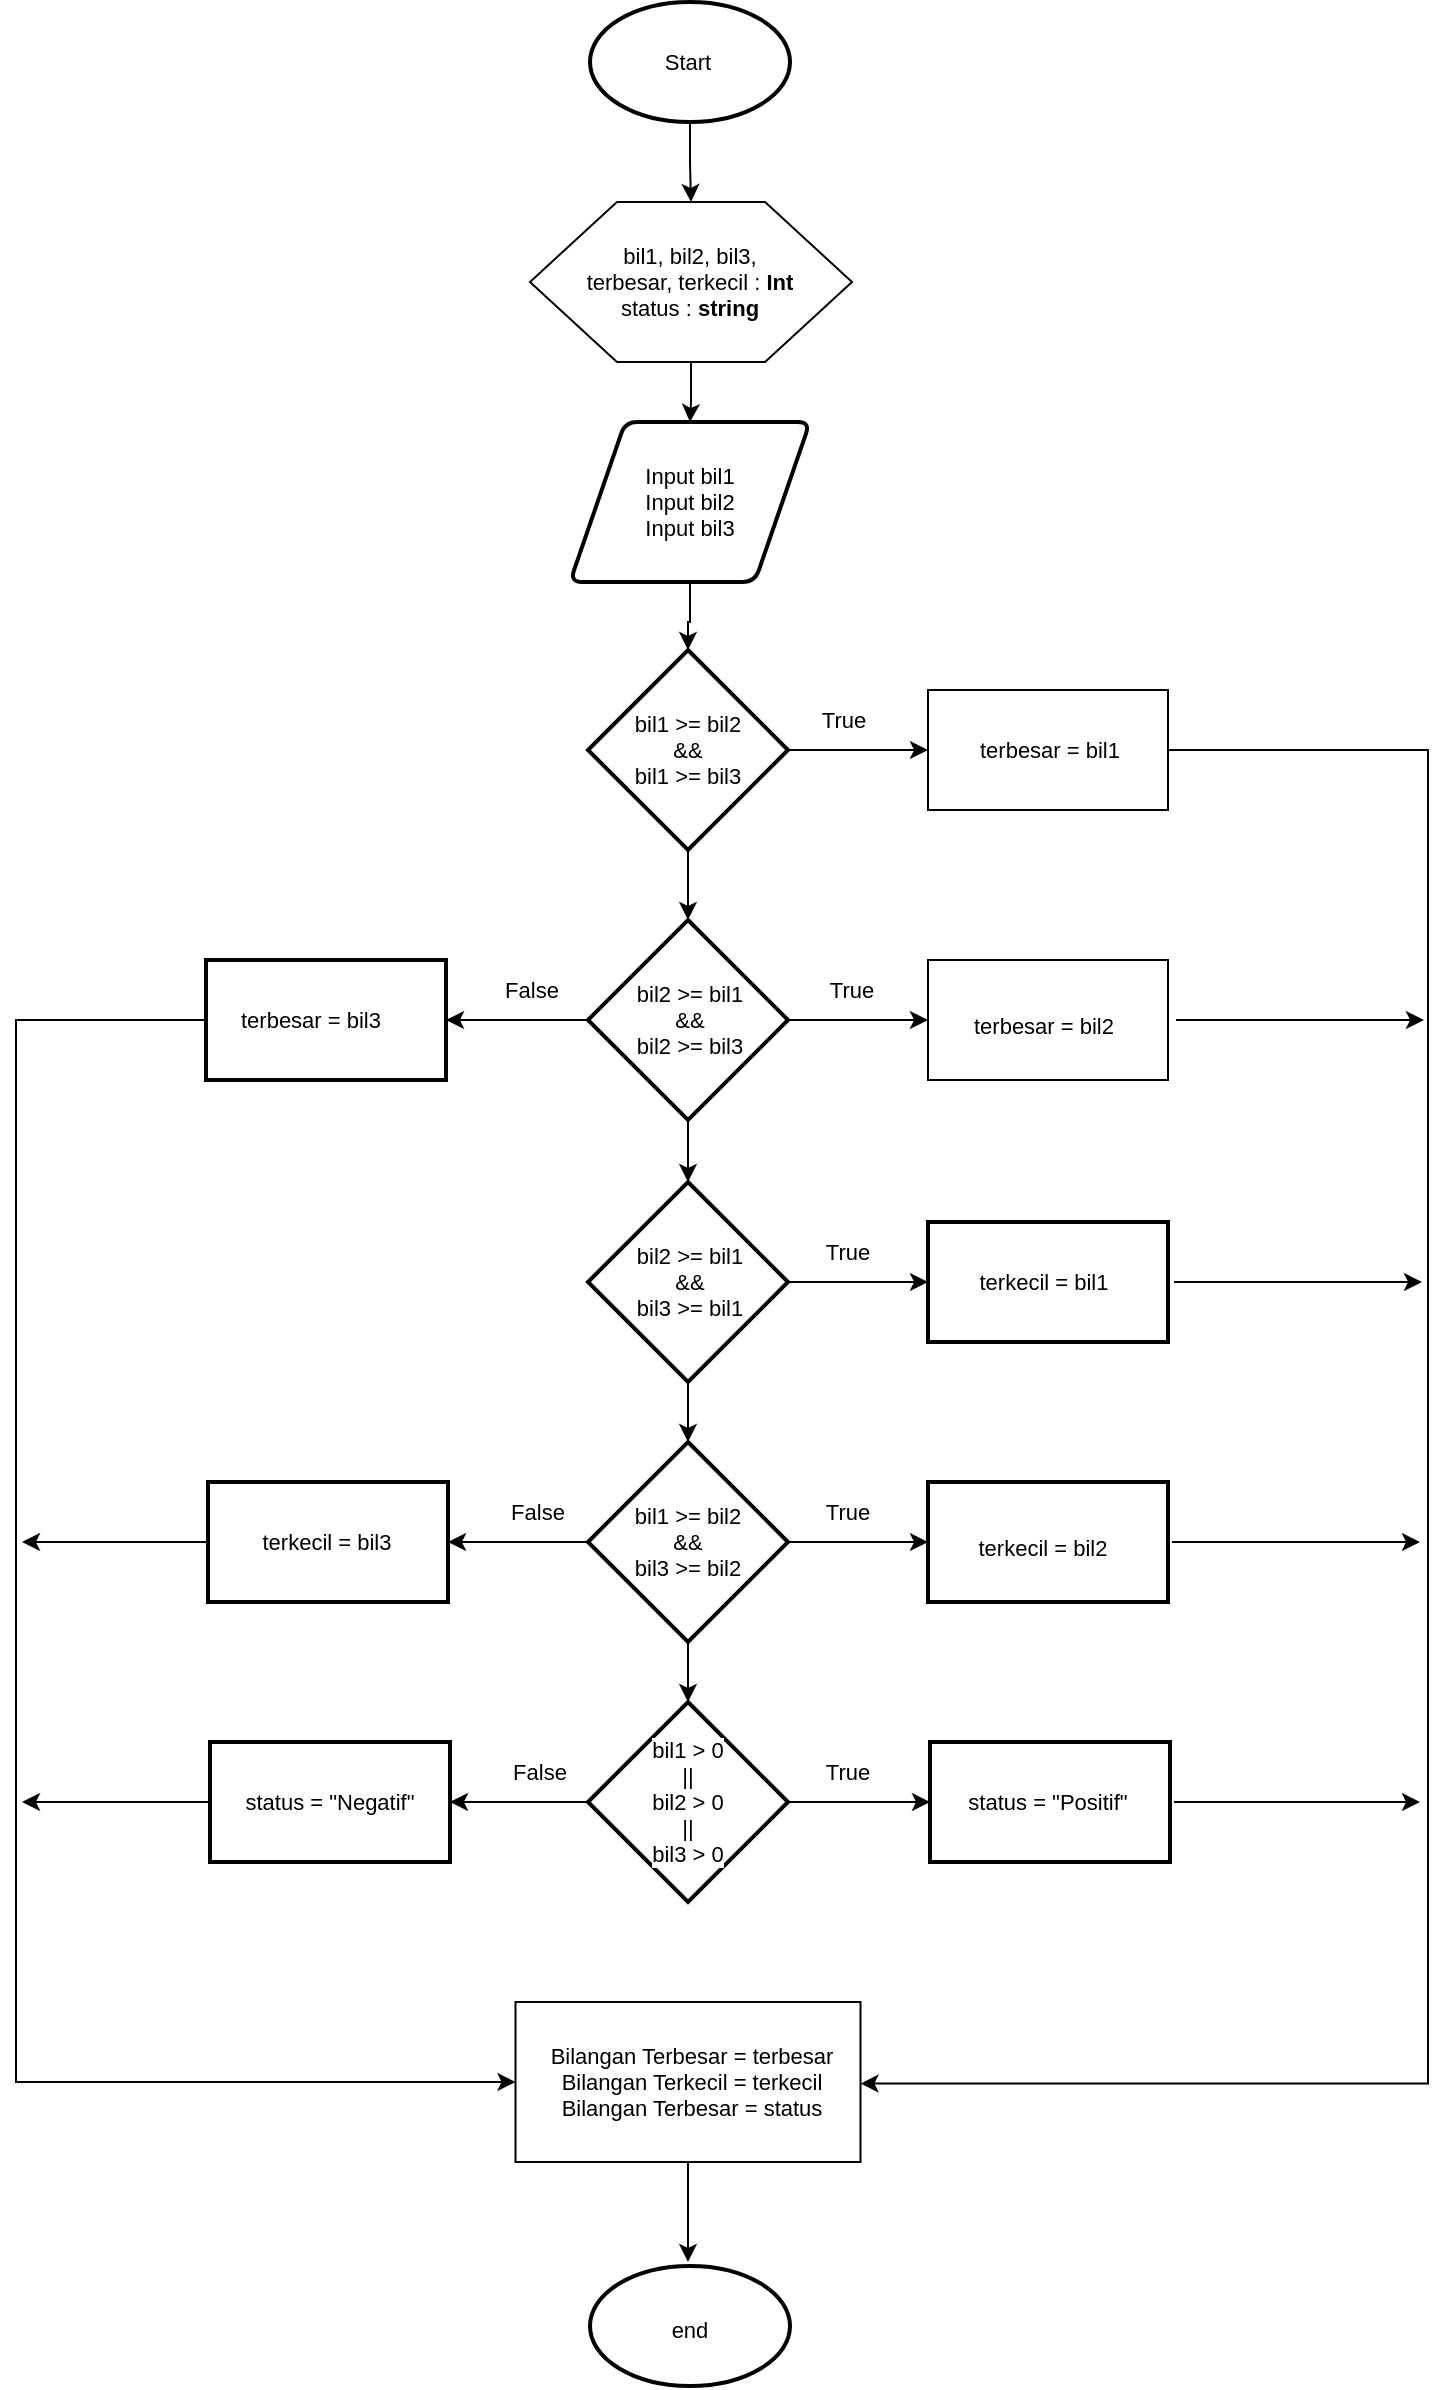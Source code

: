 <mxfile version="24.7.17">
  <diagram id="C5RBs43oDa-KdzZeNtuy" name="Page-1">
    <mxGraphModel dx="956" dy="460" grid="1" gridSize="10" guides="1" tooltips="1" connect="1" arrows="1" fold="1" page="1" pageScale="1" pageWidth="827" pageHeight="1169" math="0" shadow="0">
      <root>
        <mxCell id="WIyWlLk6GJQsqaUBKTNV-0" />
        <mxCell id="WIyWlLk6GJQsqaUBKTNV-1" parent="WIyWlLk6GJQsqaUBKTNV-0" />
        <mxCell id="jOrfWxV1WeB5Tp7_03PW-16" value="" style="edgeStyle=orthogonalEdgeStyle;rounded=0;orthogonalLoop=1;jettySize=auto;html=1;" parent="WIyWlLk6GJQsqaUBKTNV-1" source="jOrfWxV1WeB5Tp7_03PW-0" target="jOrfWxV1WeB5Tp7_03PW-2" edge="1">
          <mxGeometry relative="1" as="geometry" />
        </mxCell>
        <mxCell id="jOrfWxV1WeB5Tp7_03PW-0" value="" style="strokeWidth=2;html=1;shape=mxgraph.flowchart.start_1;whiteSpace=wrap;" parent="WIyWlLk6GJQsqaUBKTNV-1" vertex="1">
          <mxGeometry x="357" y="40" width="100" height="60" as="geometry" />
        </mxCell>
        <mxCell id="jOrfWxV1WeB5Tp7_03PW-17" value="" style="edgeStyle=orthogonalEdgeStyle;rounded=0;orthogonalLoop=1;jettySize=auto;html=1;" parent="WIyWlLk6GJQsqaUBKTNV-1" source="jOrfWxV1WeB5Tp7_03PW-2" target="jOrfWxV1WeB5Tp7_03PW-3" edge="1">
          <mxGeometry relative="1" as="geometry" />
        </mxCell>
        <mxCell id="jOrfWxV1WeB5Tp7_03PW-2" value="" style="verticalLabelPosition=bottom;verticalAlign=top;html=1;shape=hexagon;perimeter=hexagonPerimeter2;arcSize=6;size=0.27;" parent="WIyWlLk6GJQsqaUBKTNV-1" vertex="1">
          <mxGeometry x="327" y="140" width="161" height="80" as="geometry" />
        </mxCell>
        <mxCell id="jOrfWxV1WeB5Tp7_03PW-18" value="" style="edgeStyle=orthogonalEdgeStyle;rounded=0;orthogonalLoop=1;jettySize=auto;html=1;" parent="WIyWlLk6GJQsqaUBKTNV-1" source="jOrfWxV1WeB5Tp7_03PW-3" target="jOrfWxV1WeB5Tp7_03PW-5" edge="1">
          <mxGeometry relative="1" as="geometry" />
        </mxCell>
        <mxCell id="jOrfWxV1WeB5Tp7_03PW-3" value="" style="shape=parallelogram;html=1;strokeWidth=2;perimeter=parallelogramPerimeter;whiteSpace=wrap;rounded=1;arcSize=12;size=0.23;" parent="WIyWlLk6GJQsqaUBKTNV-1" vertex="1">
          <mxGeometry x="347" y="250" width="120" height="80" as="geometry" />
        </mxCell>
        <mxCell id="jOrfWxV1WeB5Tp7_03PW-7" value="" style="edgeStyle=orthogonalEdgeStyle;rounded=0;orthogonalLoop=1;jettySize=auto;html=1;" parent="WIyWlLk6GJQsqaUBKTNV-1" source="jOrfWxV1WeB5Tp7_03PW-5" target="jOrfWxV1WeB5Tp7_03PW-6" edge="1">
          <mxGeometry relative="1" as="geometry" />
        </mxCell>
        <mxCell id="jOrfWxV1WeB5Tp7_03PW-22" value="" style="edgeStyle=orthogonalEdgeStyle;rounded=0;orthogonalLoop=1;jettySize=auto;html=1;" parent="WIyWlLk6GJQsqaUBKTNV-1" source="jOrfWxV1WeB5Tp7_03PW-5" target="jOrfWxV1WeB5Tp7_03PW-19" edge="1">
          <mxGeometry relative="1" as="geometry" />
        </mxCell>
        <mxCell id="jOrfWxV1WeB5Tp7_03PW-5" value="" style="strokeWidth=2;html=1;shape=mxgraph.flowchart.decision;whiteSpace=wrap;" parent="WIyWlLk6GJQsqaUBKTNV-1" vertex="1">
          <mxGeometry x="356" y="364" width="100" height="100" as="geometry" />
        </mxCell>
        <mxCell id="jOrfWxV1WeB5Tp7_03PW-23" value="" style="edgeStyle=orthogonalEdgeStyle;rounded=0;orthogonalLoop=1;jettySize=auto;html=1;" parent="WIyWlLk6GJQsqaUBKTNV-1" source="jOrfWxV1WeB5Tp7_03PW-6" target="jOrfWxV1WeB5Tp7_03PW-20" edge="1">
          <mxGeometry relative="1" as="geometry" />
        </mxCell>
        <mxCell id="jOrfWxV1WeB5Tp7_03PW-56" value="" style="edgeStyle=orthogonalEdgeStyle;shape=connector;rounded=0;orthogonalLoop=1;jettySize=auto;html=1;strokeColor=default;align=center;verticalAlign=middle;fontFamily=Helvetica;fontSize=11;fontColor=default;labelBackgroundColor=default;endArrow=classic;" parent="WIyWlLk6GJQsqaUBKTNV-1" source="jOrfWxV1WeB5Tp7_03PW-6" target="jOrfWxV1WeB5Tp7_03PW-55" edge="1">
          <mxGeometry relative="1" as="geometry" />
        </mxCell>
        <mxCell id="jOrfWxV1WeB5Tp7_03PW-59" value="" style="edgeStyle=orthogonalEdgeStyle;shape=connector;rounded=0;orthogonalLoop=1;jettySize=auto;html=1;strokeColor=default;align=center;verticalAlign=middle;fontFamily=Helvetica;fontSize=11;fontColor=default;labelBackgroundColor=default;endArrow=classic;" parent="WIyWlLk6GJQsqaUBKTNV-1" source="jOrfWxV1WeB5Tp7_03PW-6" target="jOrfWxV1WeB5Tp7_03PW-58" edge="1">
          <mxGeometry relative="1" as="geometry" />
        </mxCell>
        <mxCell id="jOrfWxV1WeB5Tp7_03PW-6" value="" style="strokeWidth=2;html=1;shape=mxgraph.flowchart.decision;whiteSpace=wrap;" parent="WIyWlLk6GJQsqaUBKTNV-1" vertex="1">
          <mxGeometry x="356" y="499" width="100" height="100" as="geometry" />
        </mxCell>
        <mxCell id="jOrfWxV1WeB5Tp7_03PW-19" value="" style="rounded=0;whiteSpace=wrap;html=1;" parent="WIyWlLk6GJQsqaUBKTNV-1" vertex="1">
          <mxGeometry x="526" y="384" width="120" height="60" as="geometry" />
        </mxCell>
        <mxCell id="jOrfWxV1WeB5Tp7_03PW-100" value="" style="edgeStyle=orthogonalEdgeStyle;shape=connector;rounded=0;orthogonalLoop=1;jettySize=auto;html=1;strokeColor=default;align=center;verticalAlign=middle;fontFamily=Helvetica;fontSize=11;fontColor=default;labelBackgroundColor=default;endArrow=classic;" parent="WIyWlLk6GJQsqaUBKTNV-1" edge="1">
          <mxGeometry relative="1" as="geometry">
            <mxPoint x="650" y="549.0" as="sourcePoint" />
            <mxPoint x="774" y="549" as="targetPoint" />
          </mxGeometry>
        </mxCell>
        <mxCell id="jOrfWxV1WeB5Tp7_03PW-20" value="" style="rounded=0;whiteSpace=wrap;html=1;" parent="WIyWlLk6GJQsqaUBKTNV-1" vertex="1">
          <mxGeometry x="526" y="519" width="120" height="60" as="geometry" />
        </mxCell>
        <mxCell id="jOrfWxV1WeB5Tp7_03PW-39" value="Start" style="text;strokeColor=none;align=center;fillColor=none;html=1;verticalAlign=middle;whiteSpace=wrap;rounded=0;fontFamily=Helvetica;fontSize=11;fontColor=default;labelBackgroundColor=default;" parent="WIyWlLk6GJQsqaUBKTNV-1" vertex="1">
          <mxGeometry x="376" y="55" width="60" height="30" as="geometry" />
        </mxCell>
        <mxCell id="jOrfWxV1WeB5Tp7_03PW-47" value="bil1, bil2, bil3, terbesar, terkecil : &lt;b&gt;Int&lt;/b&gt;&lt;div&gt;status : &lt;b&gt;string&lt;/b&gt;&lt;/div&gt;" style="text;strokeColor=none;align=center;fillColor=none;html=1;verticalAlign=middle;whiteSpace=wrap;rounded=0;fontFamily=Helvetica;fontSize=11;fontColor=default;labelBackgroundColor=default;" parent="WIyWlLk6GJQsqaUBKTNV-1" vertex="1">
          <mxGeometry x="354.38" y="173.5" width="106.25" height="13" as="geometry" />
        </mxCell>
        <mxCell id="jOrfWxV1WeB5Tp7_03PW-48" value="Input bil1&lt;div&gt;Input bil2&lt;/div&gt;&lt;div&gt;Input bil3&lt;/div&gt;" style="text;strokeColor=none;align=center;fillColor=none;html=1;verticalAlign=middle;whiteSpace=wrap;rounded=0;fontFamily=Helvetica;fontSize=11;fontColor=default;labelBackgroundColor=default;" parent="WIyWlLk6GJQsqaUBKTNV-1" vertex="1">
          <mxGeometry x="377" y="275" width="60" height="30" as="geometry" />
        </mxCell>
        <mxCell id="jOrfWxV1WeB5Tp7_03PW-49" value="bil1 &amp;gt;= bil2 &amp;amp;&amp;amp;&lt;div&gt;bil1 &amp;gt;= bil3&lt;/div&gt;" style="text;strokeColor=none;align=center;fillColor=none;html=1;verticalAlign=middle;whiteSpace=wrap;rounded=0;fontFamily=Helvetica;fontSize=11;fontColor=default;labelBackgroundColor=default;" parent="WIyWlLk6GJQsqaUBKTNV-1" vertex="1">
          <mxGeometry x="376" y="399" width="60" height="30" as="geometry" />
        </mxCell>
        <mxCell id="jOrfWxV1WeB5Tp7_03PW-50" value="bil2 &amp;gt;= bil1&lt;div&gt;&amp;amp;&amp;amp;&lt;/div&gt;&lt;div&gt;bil2 &amp;gt;= bil3&lt;/div&gt;" style="text;strokeColor=none;align=center;fillColor=none;html=1;verticalAlign=middle;whiteSpace=wrap;rounded=0;fontFamily=Helvetica;fontSize=11;fontColor=default;labelBackgroundColor=default;" parent="WIyWlLk6GJQsqaUBKTNV-1" vertex="1">
          <mxGeometry x="377" y="534" width="60" height="30" as="geometry" />
        </mxCell>
        <mxCell id="jOrfWxV1WeB5Tp7_03PW-51" value="terbesar = bil1" style="text;strokeColor=none;align=center;fillColor=none;html=1;verticalAlign=middle;whiteSpace=wrap;rounded=0;fontFamily=Helvetica;fontSize=11;fontColor=default;labelBackgroundColor=default;rotation=0;" parent="WIyWlLk6GJQsqaUBKTNV-1" vertex="1">
          <mxGeometry x="549" y="393.5" width="76" height="41" as="geometry" />
        </mxCell>
        <mxCell id="jOrfWxV1WeB5Tp7_03PW-52" value="terbesar = bil2" style="text;strokeColor=none;align=center;fillColor=none;html=1;verticalAlign=middle;whiteSpace=wrap;rounded=0;fontFamily=Helvetica;fontSize=11;fontColor=default;labelBackgroundColor=default;" parent="WIyWlLk6GJQsqaUBKTNV-1" vertex="1">
          <mxGeometry x="545.5" y="534" width="76" height="36" as="geometry" />
        </mxCell>
        <mxCell id="jOrfWxV1WeB5Tp7_03PW-120" value="" style="edgeStyle=elbowEdgeStyle;shape=connector;rounded=0;orthogonalLoop=1;jettySize=auto;html=1;strokeColor=default;align=center;verticalAlign=middle;fontFamily=Helvetica;fontSize=11;fontColor=default;labelBackgroundColor=default;endArrow=classic;entryX=0;entryY=0.5;entryDx=0;entryDy=0;" parent="WIyWlLk6GJQsqaUBKTNV-1" source="jOrfWxV1WeB5Tp7_03PW-55" target="jOrfWxV1WeB5Tp7_03PW-104" edge="1">
          <mxGeometry relative="1" as="geometry">
            <mxPoint x="70" y="1080" as="targetPoint" />
            <Array as="points">
              <mxPoint x="70" y="820" />
            </Array>
          </mxGeometry>
        </mxCell>
        <mxCell id="jOrfWxV1WeB5Tp7_03PW-55" value="" style="whiteSpace=wrap;html=1;strokeWidth=2;" parent="WIyWlLk6GJQsqaUBKTNV-1" vertex="1">
          <mxGeometry x="165" y="519" width="120" height="60" as="geometry" />
        </mxCell>
        <mxCell id="jOrfWxV1WeB5Tp7_03PW-57" value="terbesar = bil3" style="text;strokeColor=none;align=center;fillColor=none;html=1;verticalAlign=middle;whiteSpace=wrap;rounded=0;fontFamily=Helvetica;fontSize=11;fontColor=default;labelBackgroundColor=default;" parent="WIyWlLk6GJQsqaUBKTNV-1" vertex="1">
          <mxGeometry x="181" y="531" width="73" height="36" as="geometry" />
        </mxCell>
        <mxCell id="jOrfWxV1WeB5Tp7_03PW-61" value="" style="edgeStyle=orthogonalEdgeStyle;shape=connector;rounded=0;orthogonalLoop=1;jettySize=auto;html=1;strokeColor=default;align=center;verticalAlign=middle;fontFamily=Helvetica;fontSize=11;fontColor=default;labelBackgroundColor=default;endArrow=classic;" parent="WIyWlLk6GJQsqaUBKTNV-1" source="jOrfWxV1WeB5Tp7_03PW-58" target="jOrfWxV1WeB5Tp7_03PW-60" edge="1">
          <mxGeometry relative="1" as="geometry" />
        </mxCell>
        <mxCell id="jOrfWxV1WeB5Tp7_03PW-65" value="" style="edgeStyle=orthogonalEdgeStyle;shape=connector;rounded=0;orthogonalLoop=1;jettySize=auto;html=1;strokeColor=default;align=center;verticalAlign=middle;fontFamily=Helvetica;fontSize=11;fontColor=default;labelBackgroundColor=default;endArrow=classic;" parent="WIyWlLk6GJQsqaUBKTNV-1" source="jOrfWxV1WeB5Tp7_03PW-58" target="jOrfWxV1WeB5Tp7_03PW-64" edge="1">
          <mxGeometry relative="1" as="geometry" />
        </mxCell>
        <mxCell id="jOrfWxV1WeB5Tp7_03PW-58" value="" style="strokeWidth=2;html=1;shape=mxgraph.flowchart.decision;whiteSpace=wrap;" parent="WIyWlLk6GJQsqaUBKTNV-1" vertex="1">
          <mxGeometry x="356" y="630" width="100" height="100" as="geometry" />
        </mxCell>
        <mxCell id="jOrfWxV1WeB5Tp7_03PW-63" value="" style="edgeStyle=orthogonalEdgeStyle;shape=connector;rounded=0;orthogonalLoop=1;jettySize=auto;html=1;strokeColor=default;align=center;verticalAlign=middle;fontFamily=Helvetica;fontSize=11;fontColor=default;labelBackgroundColor=default;endArrow=classic;" parent="WIyWlLk6GJQsqaUBKTNV-1" source="jOrfWxV1WeB5Tp7_03PW-60" target="jOrfWxV1WeB5Tp7_03PW-62" edge="1">
          <mxGeometry relative="1" as="geometry" />
        </mxCell>
        <mxCell id="jOrfWxV1WeB5Tp7_03PW-67" value="" style="edgeStyle=orthogonalEdgeStyle;shape=connector;rounded=0;orthogonalLoop=1;jettySize=auto;html=1;strokeColor=default;align=center;verticalAlign=middle;fontFamily=Helvetica;fontSize=11;fontColor=default;labelBackgroundColor=default;endArrow=classic;" parent="WIyWlLk6GJQsqaUBKTNV-1" source="jOrfWxV1WeB5Tp7_03PW-60" target="jOrfWxV1WeB5Tp7_03PW-66" edge="1">
          <mxGeometry relative="1" as="geometry" />
        </mxCell>
        <mxCell id="jOrfWxV1WeB5Tp7_03PW-69" value="" style="edgeStyle=orthogonalEdgeStyle;shape=connector;rounded=0;orthogonalLoop=1;jettySize=auto;html=1;strokeColor=default;align=center;verticalAlign=middle;fontFamily=Helvetica;fontSize=11;fontColor=default;labelBackgroundColor=default;endArrow=classic;" parent="WIyWlLk6GJQsqaUBKTNV-1" source="jOrfWxV1WeB5Tp7_03PW-60" target="jOrfWxV1WeB5Tp7_03PW-68" edge="1">
          <mxGeometry relative="1" as="geometry" />
        </mxCell>
        <mxCell id="jOrfWxV1WeB5Tp7_03PW-60" value="" style="strokeWidth=2;html=1;shape=mxgraph.flowchart.decision;whiteSpace=wrap;" parent="WIyWlLk6GJQsqaUBKTNV-1" vertex="1">
          <mxGeometry x="356" y="760" width="100" height="100" as="geometry" />
        </mxCell>
        <mxCell id="jOrfWxV1WeB5Tp7_03PW-71" value="" style="edgeStyle=orthogonalEdgeStyle;shape=connector;rounded=0;orthogonalLoop=1;jettySize=auto;html=1;strokeColor=default;align=center;verticalAlign=middle;fontFamily=Helvetica;fontSize=11;fontColor=default;labelBackgroundColor=default;endArrow=classic;" parent="WIyWlLk6GJQsqaUBKTNV-1" source="jOrfWxV1WeB5Tp7_03PW-62" target="jOrfWxV1WeB5Tp7_03PW-70" edge="1">
          <mxGeometry relative="1" as="geometry" />
        </mxCell>
        <mxCell id="jOrfWxV1WeB5Tp7_03PW-73" value="" style="edgeStyle=orthogonalEdgeStyle;shape=connector;rounded=0;orthogonalLoop=1;jettySize=auto;html=1;strokeColor=default;align=center;verticalAlign=middle;fontFamily=Helvetica;fontSize=11;fontColor=default;labelBackgroundColor=default;endArrow=classic;" parent="WIyWlLk6GJQsqaUBKTNV-1" source="jOrfWxV1WeB5Tp7_03PW-62" target="jOrfWxV1WeB5Tp7_03PW-72" edge="1">
          <mxGeometry relative="1" as="geometry" />
        </mxCell>
        <mxCell id="jOrfWxV1WeB5Tp7_03PW-62" value="" style="strokeWidth=2;html=1;shape=mxgraph.flowchart.decision;whiteSpace=wrap;" parent="WIyWlLk6GJQsqaUBKTNV-1" vertex="1">
          <mxGeometry x="356" y="890" width="100" height="100" as="geometry" />
        </mxCell>
        <mxCell id="jOrfWxV1WeB5Tp7_03PW-102" value="" style="edgeStyle=orthogonalEdgeStyle;shape=connector;rounded=0;orthogonalLoop=1;jettySize=auto;html=1;strokeColor=default;align=center;verticalAlign=middle;fontFamily=Helvetica;fontSize=11;fontColor=default;labelBackgroundColor=default;endArrow=classic;" parent="WIyWlLk6GJQsqaUBKTNV-1" edge="1">
          <mxGeometry relative="1" as="geometry">
            <mxPoint x="649" y="680" as="sourcePoint" />
            <mxPoint x="773" y="680" as="targetPoint" />
          </mxGeometry>
        </mxCell>
        <mxCell id="jOrfWxV1WeB5Tp7_03PW-64" value="" style="whiteSpace=wrap;html=1;strokeWidth=2;" parent="WIyWlLk6GJQsqaUBKTNV-1" vertex="1">
          <mxGeometry x="526" y="650" width="120" height="60" as="geometry" />
        </mxCell>
        <mxCell id="jOrfWxV1WeB5Tp7_03PW-108" value="" style="edgeStyle=orthogonalEdgeStyle;shape=connector;rounded=0;orthogonalLoop=1;jettySize=auto;html=1;strokeColor=default;align=center;verticalAlign=middle;fontFamily=Helvetica;fontSize=11;fontColor=default;labelBackgroundColor=default;endArrow=classic;" parent="WIyWlLk6GJQsqaUBKTNV-1" edge="1">
          <mxGeometry relative="1" as="geometry">
            <mxPoint x="648" y="810" as="sourcePoint" />
            <mxPoint x="772" y="810" as="targetPoint" />
          </mxGeometry>
        </mxCell>
        <mxCell id="jOrfWxV1WeB5Tp7_03PW-66" value="" style="whiteSpace=wrap;html=1;strokeWidth=2;" parent="WIyWlLk6GJQsqaUBKTNV-1" vertex="1">
          <mxGeometry x="526" y="780" width="120" height="60" as="geometry" />
        </mxCell>
        <mxCell id="jOrfWxV1WeB5Tp7_03PW-124" value="" style="edgeStyle=orthogonalEdgeStyle;shape=connector;rounded=0;orthogonalLoop=1;jettySize=auto;html=1;strokeColor=default;align=center;verticalAlign=middle;fontFamily=Helvetica;fontSize=11;fontColor=default;labelBackgroundColor=default;endArrow=classic;exitX=0;exitY=0.5;exitDx=0;exitDy=0;" parent="WIyWlLk6GJQsqaUBKTNV-1" source="jOrfWxV1WeB5Tp7_03PW-68" edge="1">
          <mxGeometry relative="1" as="geometry">
            <mxPoint x="159" y="810" as="sourcePoint" />
            <mxPoint x="73" y="810" as="targetPoint" />
          </mxGeometry>
        </mxCell>
        <mxCell id="jOrfWxV1WeB5Tp7_03PW-68" value="" style="whiteSpace=wrap;html=1;strokeWidth=2;" parent="WIyWlLk6GJQsqaUBKTNV-1" vertex="1">
          <mxGeometry x="166" y="780" width="120" height="60" as="geometry" />
        </mxCell>
        <mxCell id="jOrfWxV1WeB5Tp7_03PW-110" value="" style="edgeStyle=orthogonalEdgeStyle;shape=connector;rounded=0;orthogonalLoop=1;jettySize=auto;html=1;strokeColor=default;align=center;verticalAlign=middle;fontFamily=Helvetica;fontSize=11;fontColor=default;labelBackgroundColor=default;endArrow=classic;" parent="WIyWlLk6GJQsqaUBKTNV-1" edge="1">
          <mxGeometry relative="1" as="geometry">
            <mxPoint x="649" y="940" as="sourcePoint" />
            <mxPoint x="772" y="940" as="targetPoint" />
          </mxGeometry>
        </mxCell>
        <mxCell id="jOrfWxV1WeB5Tp7_03PW-70" value="" style="whiteSpace=wrap;html=1;strokeWidth=2;" parent="WIyWlLk6GJQsqaUBKTNV-1" vertex="1">
          <mxGeometry x="527" y="910" width="120" height="60" as="geometry" />
        </mxCell>
        <mxCell id="jOrfWxV1WeB5Tp7_03PW-126" value="" style="edgeStyle=orthogonalEdgeStyle;shape=connector;rounded=0;orthogonalLoop=1;jettySize=auto;html=1;strokeColor=default;align=center;verticalAlign=middle;fontFamily=Helvetica;fontSize=11;fontColor=default;labelBackgroundColor=default;endArrow=classic;exitX=0;exitY=0.5;exitDx=0;exitDy=0;" parent="WIyWlLk6GJQsqaUBKTNV-1" source="jOrfWxV1WeB5Tp7_03PW-72" edge="1">
          <mxGeometry relative="1" as="geometry">
            <mxPoint x="160" y="940" as="sourcePoint" />
            <mxPoint x="73" y="940" as="targetPoint" />
          </mxGeometry>
        </mxCell>
        <mxCell id="jOrfWxV1WeB5Tp7_03PW-72" value="" style="whiteSpace=wrap;html=1;strokeWidth=2;" parent="WIyWlLk6GJQsqaUBKTNV-1" vertex="1">
          <mxGeometry x="167" y="910" width="120" height="60" as="geometry" />
        </mxCell>
        <mxCell id="jOrfWxV1WeB5Tp7_03PW-75" value="" style="strokeWidth=2;html=1;shape=mxgraph.flowchart.start_1;whiteSpace=wrap;" parent="WIyWlLk6GJQsqaUBKTNV-1" vertex="1">
          <mxGeometry x="357" y="1172" width="100" height="60" as="geometry" />
        </mxCell>
        <mxCell id="jOrfWxV1WeB5Tp7_03PW-77" value="bil2 &amp;gt;= bil1&lt;div&gt;&amp;amp;&amp;amp;&lt;/div&gt;&lt;div&gt;bil3 &amp;gt;= bil1&lt;/div&gt;" style="text;strokeColor=none;align=center;fillColor=none;html=1;verticalAlign=middle;whiteSpace=wrap;rounded=0;fontFamily=Helvetica;fontSize=11;fontColor=default;labelBackgroundColor=default;" parent="WIyWlLk6GJQsqaUBKTNV-1" vertex="1">
          <mxGeometry x="377" y="665" width="60" height="30" as="geometry" />
        </mxCell>
        <mxCell id="jOrfWxV1WeB5Tp7_03PW-78" value="bil1 &amp;gt;= bil2&lt;div&gt;&amp;amp;&amp;amp;&lt;/div&gt;&lt;div&gt;bil3 &amp;gt;= bil2&lt;/div&gt;" style="text;strokeColor=none;align=center;fillColor=none;html=1;verticalAlign=middle;whiteSpace=wrap;rounded=0;fontFamily=Helvetica;fontSize=11;fontColor=default;labelBackgroundColor=default;" parent="WIyWlLk6GJQsqaUBKTNV-1" vertex="1">
          <mxGeometry x="376" y="795" width="60" height="30" as="geometry" />
        </mxCell>
        <mxCell id="jOrfWxV1WeB5Tp7_03PW-79" value="terkecil = bil1" style="text;strokeColor=none;align=center;fillColor=none;html=1;verticalAlign=middle;whiteSpace=wrap;rounded=0;fontFamily=Helvetica;fontSize=11;fontColor=default;labelBackgroundColor=default;" parent="WIyWlLk6GJQsqaUBKTNV-1" vertex="1">
          <mxGeometry x="545.5" y="662" width="76" height="35" as="geometry" />
        </mxCell>
        <mxCell id="jOrfWxV1WeB5Tp7_03PW-80" value="terkecil = bil2" style="text;strokeColor=none;align=center;fillColor=none;html=1;verticalAlign=middle;whiteSpace=wrap;rounded=0;fontFamily=Helvetica;fontSize=11;fontColor=default;labelBackgroundColor=default;" parent="WIyWlLk6GJQsqaUBKTNV-1" vertex="1">
          <mxGeometry x="550" y="798" width="67" height="30" as="geometry" />
        </mxCell>
        <mxCell id="jOrfWxV1WeB5Tp7_03PW-81" value="terkecil = bil3" style="text;strokeColor=none;align=center;fillColor=none;html=1;verticalAlign=middle;whiteSpace=wrap;rounded=0;fontFamily=Helvetica;fontSize=11;fontColor=default;labelBackgroundColor=default;" parent="WIyWlLk6GJQsqaUBKTNV-1" vertex="1">
          <mxGeometry x="187.5" y="795" width="75" height="30" as="geometry" />
        </mxCell>
        <mxCell id="jOrfWxV1WeB5Tp7_03PW-83" value="status = &quot;Positif&quot;" style="text;strokeColor=none;align=center;fillColor=none;html=1;verticalAlign=middle;whiteSpace=wrap;rounded=0;fontFamily=Helvetica;fontSize=11;fontColor=default;labelBackgroundColor=default;" parent="WIyWlLk6GJQsqaUBKTNV-1" vertex="1">
          <mxGeometry x="541" y="925" width="90" height="30" as="geometry" />
        </mxCell>
        <mxCell id="jOrfWxV1WeB5Tp7_03PW-84" value="status = &quot;Negatif&quot;" style="text;strokeColor=none;align=center;fillColor=none;html=1;verticalAlign=middle;whiteSpace=wrap;rounded=0;fontFamily=Helvetica;fontSize=11;fontColor=default;labelBackgroundColor=default;" parent="WIyWlLk6GJQsqaUBKTNV-1" vertex="1">
          <mxGeometry x="181" y="925" width="92" height="30" as="geometry" />
        </mxCell>
        <mxCell id="jOrfWxV1WeB5Tp7_03PW-85" value="bil1 &amp;gt; 0&lt;div&gt;||&lt;/div&gt;&lt;div&gt;bil2 &amp;gt; 0&lt;/div&gt;&lt;div&gt;||&lt;/div&gt;&lt;div&gt;bil3 &amp;gt; 0&lt;/div&gt;" style="text;strokeColor=none;align=center;fillColor=none;html=1;verticalAlign=middle;whiteSpace=wrap;rounded=0;fontFamily=Helvetica;fontSize=11;fontColor=default;labelBackgroundColor=default;" parent="WIyWlLk6GJQsqaUBKTNV-1" vertex="1">
          <mxGeometry x="360" y="925" width="92" height="30" as="geometry" />
        </mxCell>
        <mxCell id="jOrfWxV1WeB5Tp7_03PW-86" value="end" style="text;strokeColor=none;align=center;fillColor=none;html=1;verticalAlign=middle;whiteSpace=wrap;rounded=0;fontFamily=Helvetica;fontSize=11;fontColor=default;labelBackgroundColor=default;" parent="WIyWlLk6GJQsqaUBKTNV-1" vertex="1">
          <mxGeometry x="361" y="1189" width="92" height="30" as="geometry" />
        </mxCell>
        <mxCell id="jOrfWxV1WeB5Tp7_03PW-87" value="True" style="text;strokeColor=none;align=center;fillColor=none;html=1;verticalAlign=middle;whiteSpace=wrap;rounded=0;fontFamily=Helvetica;fontSize=11;fontColor=default;labelBackgroundColor=default;" parent="WIyWlLk6GJQsqaUBKTNV-1" vertex="1">
          <mxGeometry x="453.5" y="384" width="60" height="30" as="geometry" />
        </mxCell>
        <mxCell id="jOrfWxV1WeB5Tp7_03PW-88" value="True" style="text;strokeColor=none;align=center;fillColor=none;html=1;verticalAlign=middle;whiteSpace=wrap;rounded=0;fontFamily=Helvetica;fontSize=11;fontColor=default;labelBackgroundColor=default;" parent="WIyWlLk6GJQsqaUBKTNV-1" vertex="1">
          <mxGeometry x="457.5" y="519" width="60" height="30" as="geometry" />
        </mxCell>
        <mxCell id="jOrfWxV1WeB5Tp7_03PW-89" value="False" style="text;strokeColor=none;align=center;fillColor=none;html=1;verticalAlign=middle;whiteSpace=wrap;rounded=0;fontFamily=Helvetica;fontSize=11;fontColor=default;labelBackgroundColor=default;" parent="WIyWlLk6GJQsqaUBKTNV-1" vertex="1">
          <mxGeometry x="297.5" y="519" width="60" height="30" as="geometry" />
        </mxCell>
        <mxCell id="jOrfWxV1WeB5Tp7_03PW-90" value="True" style="text;strokeColor=none;align=center;fillColor=none;html=1;verticalAlign=middle;whiteSpace=wrap;rounded=0;fontFamily=Helvetica;fontSize=11;fontColor=default;labelBackgroundColor=default;" parent="WIyWlLk6GJQsqaUBKTNV-1" vertex="1">
          <mxGeometry x="456" y="650" width="60" height="30" as="geometry" />
        </mxCell>
        <mxCell id="jOrfWxV1WeB5Tp7_03PW-91" value="True" style="text;strokeColor=none;align=center;fillColor=none;html=1;verticalAlign=middle;whiteSpace=wrap;rounded=0;fontFamily=Helvetica;fontSize=11;fontColor=default;labelBackgroundColor=default;" parent="WIyWlLk6GJQsqaUBKTNV-1" vertex="1">
          <mxGeometry x="456" y="780" width="60" height="30" as="geometry" />
        </mxCell>
        <mxCell id="jOrfWxV1WeB5Tp7_03PW-94" value="True" style="text;strokeColor=none;align=center;fillColor=none;html=1;verticalAlign=middle;whiteSpace=wrap;rounded=0;fontFamily=Helvetica;fontSize=11;fontColor=default;labelBackgroundColor=default;" parent="WIyWlLk6GJQsqaUBKTNV-1" vertex="1">
          <mxGeometry x="456" y="910" width="60" height="30" as="geometry" />
        </mxCell>
        <mxCell id="jOrfWxV1WeB5Tp7_03PW-95" value="False" style="text;strokeColor=none;align=center;fillColor=none;html=1;verticalAlign=middle;whiteSpace=wrap;rounded=0;fontFamily=Helvetica;fontSize=11;fontColor=default;labelBackgroundColor=default;" parent="WIyWlLk6GJQsqaUBKTNV-1" vertex="1">
          <mxGeometry x="301" y="780" width="60" height="30" as="geometry" />
        </mxCell>
        <mxCell id="jOrfWxV1WeB5Tp7_03PW-96" value="False" style="text;strokeColor=none;align=center;fillColor=none;html=1;verticalAlign=middle;whiteSpace=wrap;rounded=0;fontFamily=Helvetica;fontSize=11;fontColor=default;labelBackgroundColor=default;" parent="WIyWlLk6GJQsqaUBKTNV-1" vertex="1">
          <mxGeometry x="301.5" y="910" width="60" height="30" as="geometry" />
        </mxCell>
        <mxCell id="jOrfWxV1WeB5Tp7_03PW-97" value="" style="endArrow=classic;html=1;rounded=0;strokeColor=default;align=center;verticalAlign=middle;fontFamily=Helvetica;fontSize=11;fontColor=default;labelBackgroundColor=default;edgeStyle=orthogonalEdgeStyle;exitX=1;exitY=0.5;exitDx=0;exitDy=0;" parent="WIyWlLk6GJQsqaUBKTNV-1" source="jOrfWxV1WeB5Tp7_03PW-19" edge="1">
          <mxGeometry width="50" height="50" relative="1" as="geometry">
            <mxPoint x="678.37" y="414.0" as="sourcePoint" />
            <mxPoint x="492.25" y="1080.76" as="targetPoint" />
            <Array as="points">
              <mxPoint x="776" y="414" />
              <mxPoint x="776" y="1081" />
            </Array>
          </mxGeometry>
        </mxCell>
        <mxCell id="jOrfWxV1WeB5Tp7_03PW-104" value="" style="whiteSpace=wrap;html=1;fontFamily=Helvetica;fontSize=11;fontColor=default;labelBackgroundColor=default;" parent="WIyWlLk6GJQsqaUBKTNV-1" vertex="1">
          <mxGeometry x="319.75" y="1040" width="172.5" height="80" as="geometry" />
        </mxCell>
        <mxCell id="jOrfWxV1WeB5Tp7_03PW-111" value="" style="edgeStyle=orthogonalEdgeStyle;shape=connector;rounded=0;orthogonalLoop=1;jettySize=auto;html=1;strokeColor=default;align=center;verticalAlign=middle;fontFamily=Helvetica;fontSize=11;fontColor=default;labelBackgroundColor=default;endArrow=classic;" parent="WIyWlLk6GJQsqaUBKTNV-1" edge="1">
          <mxGeometry relative="1" as="geometry">
            <mxPoint x="406" y="1120" as="sourcePoint" />
            <mxPoint x="406" y="1170" as="targetPoint" />
            <Array as="points">
              <mxPoint x="406" y="1160" />
              <mxPoint x="406" y="1160" />
            </Array>
          </mxGeometry>
        </mxCell>
        <mxCell id="jOrfWxV1WeB5Tp7_03PW-106" value="Bilangan Terbesar = terbesar&lt;div&gt;Bilangan Terkecil = terkecil&lt;/div&gt;&lt;div&gt;Bilangan Terbesar = status&lt;/div&gt;" style="text;strokeColor=none;align=center;fillColor=none;html=1;verticalAlign=middle;whiteSpace=wrap;rounded=0;fontFamily=Helvetica;fontSize=11;fontColor=default;labelBackgroundColor=default;" parent="WIyWlLk6GJQsqaUBKTNV-1" vertex="1">
          <mxGeometry x="332.5" y="1065" width="150" height="30" as="geometry" />
        </mxCell>
      </root>
    </mxGraphModel>
  </diagram>
</mxfile>
